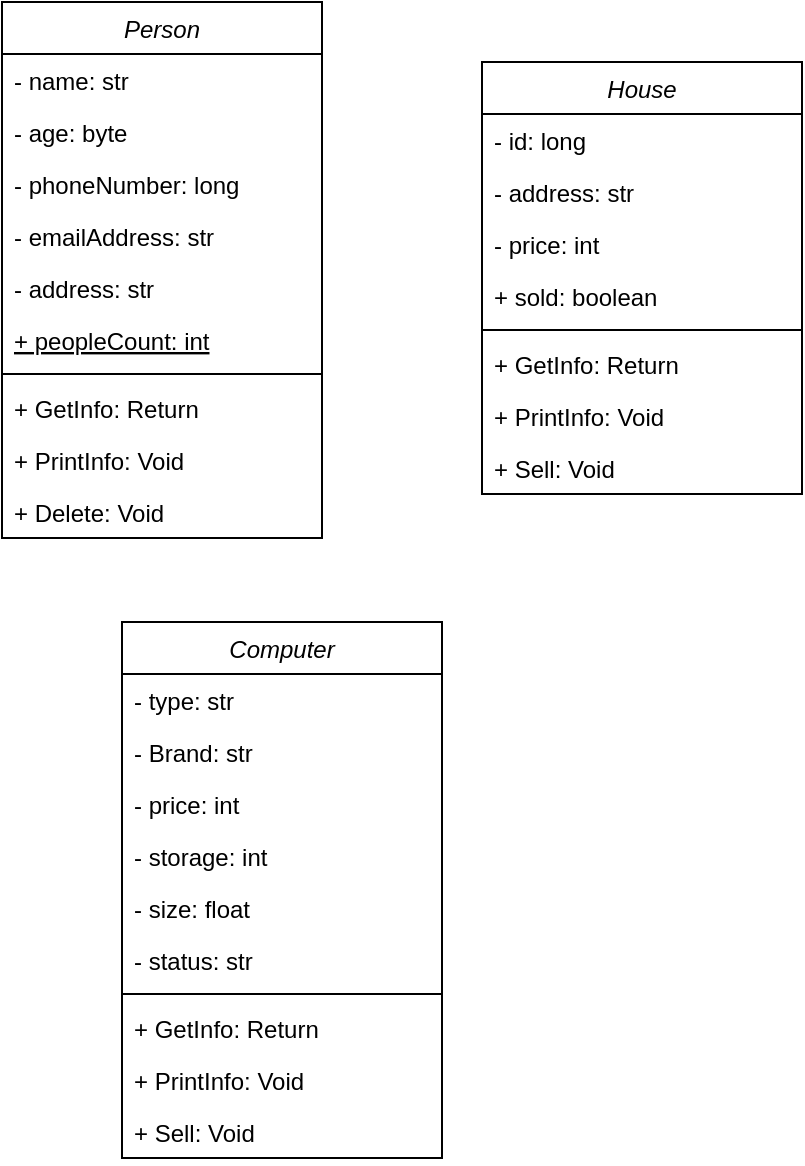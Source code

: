 <mxfile version="26.1.3">
  <diagram id="C5RBs43oDa-KdzZeNtuy" name="Page-1">
    <mxGraphModel dx="1426" dy="747" grid="1" gridSize="10" guides="1" tooltips="1" connect="1" arrows="1" fold="1" page="1" pageScale="1" pageWidth="827" pageHeight="1169" math="0" shadow="0">
      <root>
        <mxCell id="WIyWlLk6GJQsqaUBKTNV-0" />
        <mxCell id="WIyWlLk6GJQsqaUBKTNV-1" parent="WIyWlLk6GJQsqaUBKTNV-0" />
        <mxCell id="zkfFHV4jXpPFQw0GAbJ--0" value="Person" style="swimlane;fontStyle=2;align=center;verticalAlign=top;childLayout=stackLayout;horizontal=1;startSize=26;horizontalStack=0;resizeParent=1;resizeLast=0;collapsible=1;marginBottom=0;rounded=0;shadow=0;strokeWidth=1;" parent="WIyWlLk6GJQsqaUBKTNV-1" vertex="1">
          <mxGeometry x="220" y="120" width="160" height="268" as="geometry">
            <mxRectangle x="230" y="140" width="160" height="26" as="alternateBounds" />
          </mxGeometry>
        </mxCell>
        <mxCell id="zkfFHV4jXpPFQw0GAbJ--1" value="- name: str" style="text;align=left;verticalAlign=top;spacingLeft=4;spacingRight=4;overflow=hidden;rotatable=0;points=[[0,0.5],[1,0.5]];portConstraint=eastwest;" parent="zkfFHV4jXpPFQw0GAbJ--0" vertex="1">
          <mxGeometry y="26" width="160" height="26" as="geometry" />
        </mxCell>
        <mxCell id="6DzkkfkXS5yB-Edtdbwe-3" value="- age: byte" style="text;align=left;verticalAlign=top;spacingLeft=4;spacingRight=4;overflow=hidden;rotatable=0;points=[[0,0.5],[1,0.5]];portConstraint=eastwest;" parent="zkfFHV4jXpPFQw0GAbJ--0" vertex="1">
          <mxGeometry y="52" width="160" height="26" as="geometry" />
        </mxCell>
        <mxCell id="zkfFHV4jXpPFQw0GAbJ--2" value="- phoneNumber: long" style="text;align=left;verticalAlign=top;spacingLeft=4;spacingRight=4;overflow=hidden;rotatable=0;points=[[0,0.5],[1,0.5]];portConstraint=eastwest;rounded=0;shadow=0;html=0;" parent="zkfFHV4jXpPFQw0GAbJ--0" vertex="1">
          <mxGeometry y="78" width="160" height="26" as="geometry" />
        </mxCell>
        <mxCell id="zkfFHV4jXpPFQw0GAbJ--3" value="- emailAddress: str" style="text;align=left;verticalAlign=top;spacingLeft=4;spacingRight=4;overflow=hidden;rotatable=0;points=[[0,0.5],[1,0.5]];portConstraint=eastwest;rounded=0;shadow=0;html=0;" parent="zkfFHV4jXpPFQw0GAbJ--0" vertex="1">
          <mxGeometry y="104" width="160" height="26" as="geometry" />
        </mxCell>
        <mxCell id="6DzkkfkXS5yB-Edtdbwe-0" value="- address: str" style="text;align=left;verticalAlign=top;spacingLeft=4;spacingRight=4;overflow=hidden;rotatable=0;points=[[0,0.5],[1,0.5]];portConstraint=eastwest;" parent="zkfFHV4jXpPFQw0GAbJ--0" vertex="1">
          <mxGeometry y="130" width="160" height="26" as="geometry" />
        </mxCell>
        <mxCell id="6DzkkfkXS5yB-Edtdbwe-1" value="+ peopleCount: int" style="text;align=left;verticalAlign=top;spacingLeft=4;spacingRight=4;overflow=hidden;rotatable=0;points=[[0,0.5],[1,0.5]];portConstraint=eastwest;fontStyle=4" parent="zkfFHV4jXpPFQw0GAbJ--0" vertex="1">
          <mxGeometry y="156" width="160" height="26" as="geometry" />
        </mxCell>
        <mxCell id="zkfFHV4jXpPFQw0GAbJ--4" value="" style="line;html=1;strokeWidth=1;align=left;verticalAlign=middle;spacingTop=-1;spacingLeft=3;spacingRight=3;rotatable=0;labelPosition=right;points=[];portConstraint=eastwest;" parent="zkfFHV4jXpPFQw0GAbJ--0" vertex="1">
          <mxGeometry y="182" width="160" height="8" as="geometry" />
        </mxCell>
        <mxCell id="6DzkkfkXS5yB-Edtdbwe-2" value="+ GetInfo: Return" style="text;align=left;verticalAlign=top;spacingLeft=4;spacingRight=4;overflow=hidden;rotatable=0;points=[[0,0.5],[1,0.5]];portConstraint=eastwest;" parent="zkfFHV4jXpPFQw0GAbJ--0" vertex="1">
          <mxGeometry y="190" width="160" height="26" as="geometry" />
        </mxCell>
        <mxCell id="zkfFHV4jXpPFQw0GAbJ--5" value="+ PrintInfo: Void" style="text;align=left;verticalAlign=top;spacingLeft=4;spacingRight=4;overflow=hidden;rotatable=0;points=[[0,0.5],[1,0.5]];portConstraint=eastwest;" parent="zkfFHV4jXpPFQw0GAbJ--0" vertex="1">
          <mxGeometry y="216" width="160" height="26" as="geometry" />
        </mxCell>
        <mxCell id="gwxA67GCVwHPqYx-OP1_-0" value="+ Delete: Void" style="text;align=left;verticalAlign=top;spacingLeft=4;spacingRight=4;overflow=hidden;rotatable=0;points=[[0,0.5],[1,0.5]];portConstraint=eastwest;" parent="zkfFHV4jXpPFQw0GAbJ--0" vertex="1">
          <mxGeometry y="242" width="160" height="26" as="geometry" />
        </mxCell>
        <mxCell id="gwxA67GCVwHPqYx-OP1_-1" value="House" style="swimlane;fontStyle=2;align=center;verticalAlign=top;childLayout=stackLayout;horizontal=1;startSize=26;horizontalStack=0;resizeParent=1;resizeLast=0;collapsible=1;marginBottom=0;rounded=0;shadow=0;strokeWidth=1;" parent="WIyWlLk6GJQsqaUBKTNV-1" vertex="1">
          <mxGeometry x="460" y="150" width="160" height="216" as="geometry">
            <mxRectangle x="230" y="140" width="160" height="26" as="alternateBounds" />
          </mxGeometry>
        </mxCell>
        <mxCell id="gwxA67GCVwHPqYx-OP1_-2" value="- id: long " style="text;align=left;verticalAlign=top;spacingLeft=4;spacingRight=4;overflow=hidden;rotatable=0;points=[[0,0.5],[1,0.5]];portConstraint=eastwest;" parent="gwxA67GCVwHPqYx-OP1_-1" vertex="1">
          <mxGeometry y="26" width="160" height="26" as="geometry" />
        </mxCell>
        <mxCell id="gwxA67GCVwHPqYx-OP1_-12" value="- address: str" style="text;align=left;verticalAlign=top;spacingLeft=4;spacingRight=4;overflow=hidden;rotatable=0;points=[[0,0.5],[1,0.5]];portConstraint=eastwest;" parent="gwxA67GCVwHPqYx-OP1_-1" vertex="1">
          <mxGeometry y="52" width="160" height="26" as="geometry" />
        </mxCell>
        <mxCell id="gwxA67GCVwHPqYx-OP1_-13" value="- price: int" style="text;align=left;verticalAlign=top;spacingLeft=4;spacingRight=4;overflow=hidden;rotatable=0;points=[[0,0.5],[1,0.5]];portConstraint=eastwest;" parent="gwxA67GCVwHPqYx-OP1_-1" vertex="1">
          <mxGeometry y="78" width="160" height="26" as="geometry" />
        </mxCell>
        <mxCell id="gwxA67GCVwHPqYx-OP1_-14" value="+ sold: boolean" style="text;align=left;verticalAlign=top;spacingLeft=4;spacingRight=4;overflow=hidden;rotatable=0;points=[[0,0.5],[1,0.5]];portConstraint=eastwest;" parent="gwxA67GCVwHPqYx-OP1_-1" vertex="1">
          <mxGeometry y="104" width="160" height="26" as="geometry" />
        </mxCell>
        <mxCell id="gwxA67GCVwHPqYx-OP1_-8" value="" style="line;html=1;strokeWidth=1;align=left;verticalAlign=middle;spacingTop=-1;spacingLeft=3;spacingRight=3;rotatable=0;labelPosition=right;points=[];portConstraint=eastwest;" parent="gwxA67GCVwHPqYx-OP1_-1" vertex="1">
          <mxGeometry y="130" width="160" height="8" as="geometry" />
        </mxCell>
        <mxCell id="gwxA67GCVwHPqYx-OP1_-9" value="+ GetInfo: Return" style="text;align=left;verticalAlign=top;spacingLeft=4;spacingRight=4;overflow=hidden;rotatable=0;points=[[0,0.5],[1,0.5]];portConstraint=eastwest;" parent="gwxA67GCVwHPqYx-OP1_-1" vertex="1">
          <mxGeometry y="138" width="160" height="26" as="geometry" />
        </mxCell>
        <mxCell id="gwxA67GCVwHPqYx-OP1_-17" value="+ PrintInfo: Void" style="text;align=left;verticalAlign=top;spacingLeft=4;spacingRight=4;overflow=hidden;rotatable=0;points=[[0,0.5],[1,0.5]];portConstraint=eastwest;" parent="gwxA67GCVwHPqYx-OP1_-1" vertex="1">
          <mxGeometry y="164" width="160" height="26" as="geometry" />
        </mxCell>
        <mxCell id="gwxA67GCVwHPqYx-OP1_-16" value="+ Sell: Void" style="text;align=left;verticalAlign=top;spacingLeft=4;spacingRight=4;overflow=hidden;rotatable=0;points=[[0,0.5],[1,0.5]];portConstraint=eastwest;" parent="gwxA67GCVwHPqYx-OP1_-1" vertex="1">
          <mxGeometry y="190" width="160" height="26" as="geometry" />
        </mxCell>
        <mxCell id="gwxA67GCVwHPqYx-OP1_-18" value="Computer" style="swimlane;fontStyle=2;align=center;verticalAlign=top;childLayout=stackLayout;horizontal=1;startSize=26;horizontalStack=0;resizeParent=1;resizeLast=0;collapsible=1;marginBottom=0;rounded=0;shadow=0;strokeWidth=1;" parent="WIyWlLk6GJQsqaUBKTNV-1" vertex="1">
          <mxGeometry x="280" y="430" width="160" height="268" as="geometry">
            <mxRectangle x="230" y="140" width="160" height="26" as="alternateBounds" />
          </mxGeometry>
        </mxCell>
        <mxCell id="gwxA67GCVwHPqYx-OP1_-19" value="- type: str" style="text;align=left;verticalAlign=top;spacingLeft=4;spacingRight=4;overflow=hidden;rotatable=0;points=[[0,0.5],[1,0.5]];portConstraint=eastwest;" parent="gwxA67GCVwHPqYx-OP1_-18" vertex="1">
          <mxGeometry y="26" width="160" height="26" as="geometry" />
        </mxCell>
        <mxCell id="gwxA67GCVwHPqYx-OP1_-20" value="- Brand: str" style="text;align=left;verticalAlign=top;spacingLeft=4;spacingRight=4;overflow=hidden;rotatable=0;points=[[0,0.5],[1,0.5]];portConstraint=eastwest;" parent="gwxA67GCVwHPqYx-OP1_-18" vertex="1">
          <mxGeometry y="52" width="160" height="26" as="geometry" />
        </mxCell>
        <mxCell id="gwxA67GCVwHPqYx-OP1_-21" value="- price: int" style="text;align=left;verticalAlign=top;spacingLeft=4;spacingRight=4;overflow=hidden;rotatable=0;points=[[0,0.5],[1,0.5]];portConstraint=eastwest;" parent="gwxA67GCVwHPqYx-OP1_-18" vertex="1">
          <mxGeometry y="78" width="160" height="26" as="geometry" />
        </mxCell>
        <mxCell id="gwxA67GCVwHPqYx-OP1_-22" value="- storage: int" style="text;align=left;verticalAlign=top;spacingLeft=4;spacingRight=4;overflow=hidden;rotatable=0;points=[[0,0.5],[1,0.5]];portConstraint=eastwest;" parent="gwxA67GCVwHPqYx-OP1_-18" vertex="1">
          <mxGeometry y="104" width="160" height="26" as="geometry" />
        </mxCell>
        <mxCell id="gwxA67GCVwHPqYx-OP1_-27" value="- size: float" style="text;align=left;verticalAlign=top;spacingLeft=4;spacingRight=4;overflow=hidden;rotatable=0;points=[[0,0.5],[1,0.5]];portConstraint=eastwest;" parent="gwxA67GCVwHPqYx-OP1_-18" vertex="1">
          <mxGeometry y="130" width="160" height="26" as="geometry" />
        </mxCell>
        <mxCell id="gwxA67GCVwHPqYx-OP1_-28" value="- status: str" style="text;align=left;verticalAlign=top;spacingLeft=4;spacingRight=4;overflow=hidden;rotatable=0;points=[[0,0.5],[1,0.5]];portConstraint=eastwest;" parent="gwxA67GCVwHPqYx-OP1_-18" vertex="1">
          <mxGeometry y="156" width="160" height="26" as="geometry" />
        </mxCell>
        <mxCell id="gwxA67GCVwHPqYx-OP1_-23" value="" style="line;html=1;strokeWidth=1;align=left;verticalAlign=middle;spacingTop=-1;spacingLeft=3;spacingRight=3;rotatable=0;labelPosition=right;points=[];portConstraint=eastwest;" parent="gwxA67GCVwHPqYx-OP1_-18" vertex="1">
          <mxGeometry y="182" width="160" height="8" as="geometry" />
        </mxCell>
        <mxCell id="gwxA67GCVwHPqYx-OP1_-24" value="+ GetInfo: Return" style="text;align=left;verticalAlign=top;spacingLeft=4;spacingRight=4;overflow=hidden;rotatable=0;points=[[0,0.5],[1,0.5]];portConstraint=eastwest;" parent="gwxA67GCVwHPqYx-OP1_-18" vertex="1">
          <mxGeometry y="190" width="160" height="26" as="geometry" />
        </mxCell>
        <mxCell id="gwxA67GCVwHPqYx-OP1_-25" value="+ PrintInfo: Void" style="text;align=left;verticalAlign=top;spacingLeft=4;spacingRight=4;overflow=hidden;rotatable=0;points=[[0,0.5],[1,0.5]];portConstraint=eastwest;" parent="gwxA67GCVwHPqYx-OP1_-18" vertex="1">
          <mxGeometry y="216" width="160" height="26" as="geometry" />
        </mxCell>
        <mxCell id="gwxA67GCVwHPqYx-OP1_-26" value="+ Sell: Void" style="text;align=left;verticalAlign=top;spacingLeft=4;spacingRight=4;overflow=hidden;rotatable=0;points=[[0,0.5],[1,0.5]];portConstraint=eastwest;" parent="gwxA67GCVwHPqYx-OP1_-18" vertex="1">
          <mxGeometry y="242" width="160" height="26" as="geometry" />
        </mxCell>
      </root>
    </mxGraphModel>
  </diagram>
</mxfile>
